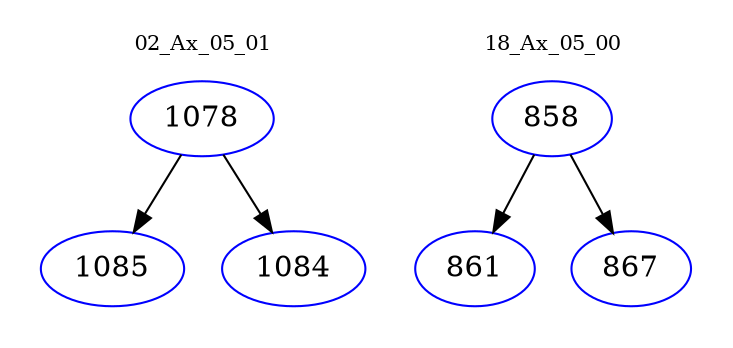 digraph{
subgraph cluster_0 {
color = white
label = "02_Ax_05_01";
fontsize=10;
T0_1078 [label="1078", color="blue"]
T0_1078 -> T0_1085 [color="black"]
T0_1085 [label="1085", color="blue"]
T0_1078 -> T0_1084 [color="black"]
T0_1084 [label="1084", color="blue"]
}
subgraph cluster_1 {
color = white
label = "18_Ax_05_00";
fontsize=10;
T1_858 [label="858", color="blue"]
T1_858 -> T1_861 [color="black"]
T1_861 [label="861", color="blue"]
T1_858 -> T1_867 [color="black"]
T1_867 [label="867", color="blue"]
}
}
